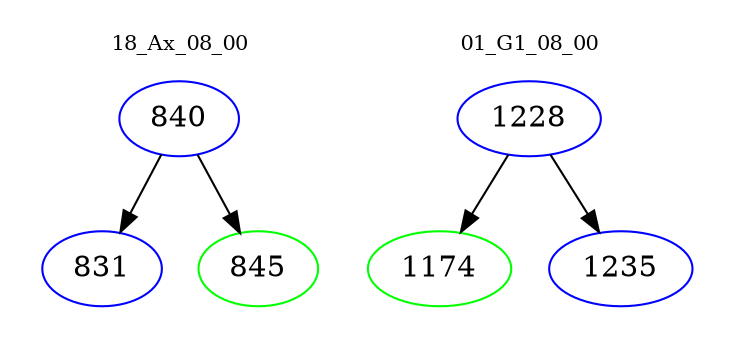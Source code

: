 digraph{
subgraph cluster_0 {
color = white
label = "18_Ax_08_00";
fontsize=10;
T0_840 [label="840", color="blue"]
T0_840 -> T0_831 [color="black"]
T0_831 [label="831", color="blue"]
T0_840 -> T0_845 [color="black"]
T0_845 [label="845", color="green"]
}
subgraph cluster_1 {
color = white
label = "01_G1_08_00";
fontsize=10;
T1_1228 [label="1228", color="blue"]
T1_1228 -> T1_1174 [color="black"]
T1_1174 [label="1174", color="green"]
T1_1228 -> T1_1235 [color="black"]
T1_1235 [label="1235", color="blue"]
}
}
